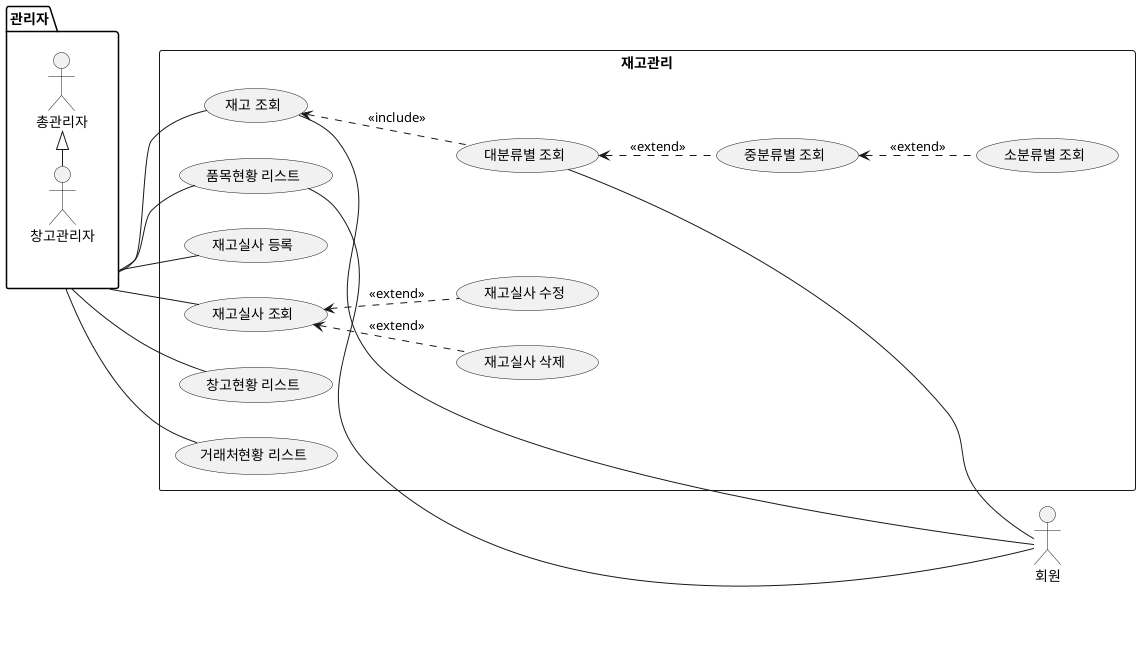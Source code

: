 @startuml

left to right direction

package "관리자"{
actor "창고관리자" as wh_manager
actor "총관리자" as admin
}
actor "회원" as user


rectangle "재고관리"{

wh_manager-right-|>admin
관리자--(재고실사 등록)


(재고실사 조회)<..(재고실사 삭제):<<extend>>
(재고실사 조회)<..(재고실사 수정):<<extend>>
관리자--(재고실사 조회)
관리자--(재고 조회)

(재고 조회)<..(대분류별 조회):<<include>>


user-up-(재고 조회)
user-up-(품목현황 리스트)


user-up--(대분류별 조회)
(대분류별 조회)<..(중분류별 조회):<<extend>>
(중분류별 조회)<..(소분류별 조회):<<extend>>

관리자--(품목현황 리스트)
관리자--(창고현황 리스트)
관리자--(거래처현황 리스트)


}
@enduml

